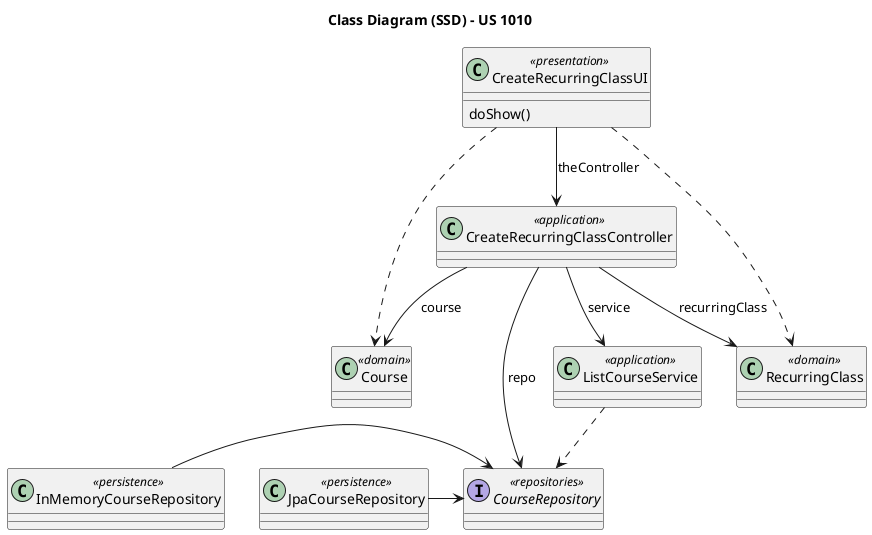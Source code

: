 @startuml

title Class Diagram (SSD) - US 1010

'Classes
class CreateRecurringClassUI <<presentation>> {
    doShow()
}

class JpaCourseRepository <<persistence>> {}
class InMemoryCourseRepository <<persistence>> {}

class Course <<domain>> {}
class RecurringClass <<domain>> {}

class CreateRecurringClassController <<application>> {}

class ListCourseService <<application>>{}

interface CourseRepository <<repositories>> {}

'Navigation
CreateRecurringClassUI --> CreateRecurringClassController : theController
CreateRecurringClassController --> CourseRepository : repo
CreateRecurringClassController --> ListCourseService : service

CreateRecurringClassController --> Course : course
CreateRecurringClassController --> RecurringClass : recurringClass
JpaCourseRepository -> CourseRepository
InMemoryCourseRepository -> CourseRepository

'Dependencies
CreateRecurringClassUI -[dashed]-> Course
CreateRecurringClassUI -[dashed]-> RecurringClass
ListCourseService -[dashed]-> CourseRepository

@enduml